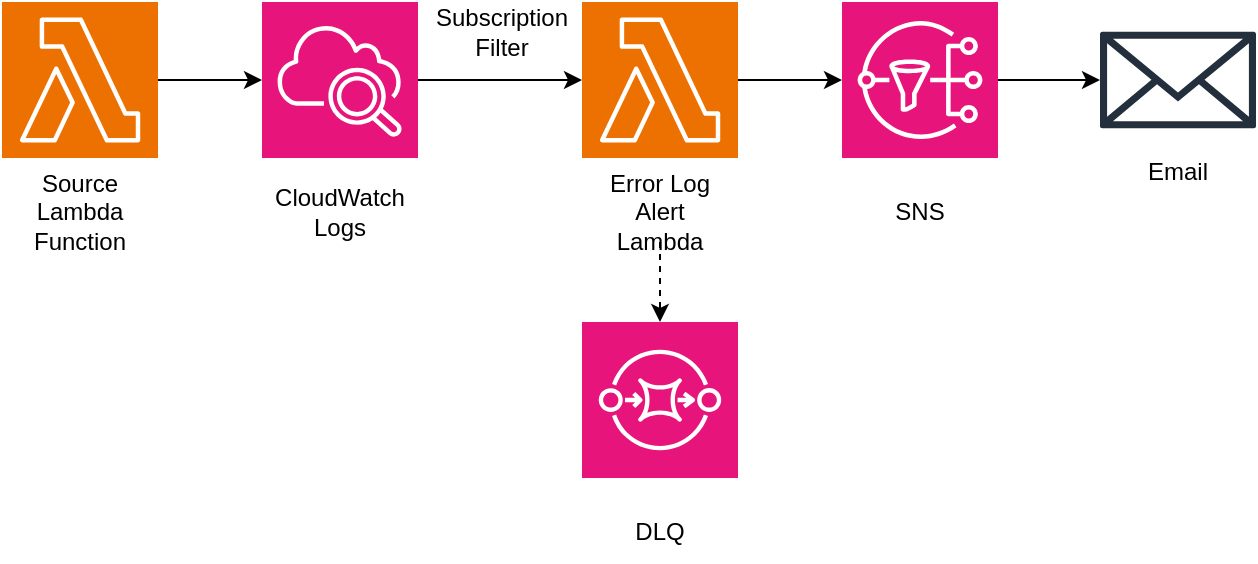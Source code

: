<mxfile version="28.1.1">
  <diagram name="Page-1" id="gptOwjVkdoc_sKxhtvTy">
    <mxGraphModel dx="786" dy="463" grid="1" gridSize="10" guides="1" tooltips="1" connect="1" arrows="1" fold="1" page="1" pageScale="1" pageWidth="850" pageHeight="1100" background="#ffffff" math="0" shadow="0">
      <root>
        <mxCell id="0" />
        <mxCell id="1" parent="0" />
        <mxCell id="UnQfhvjD0wVv282J1wgS-10" value="" style="edgeStyle=orthogonalEdgeStyle;rounded=0;orthogonalLoop=1;jettySize=auto;html=1;" parent="1" source="UnQfhvjD0wVv282J1wgS-1" target="UnQfhvjD0wVv282J1wgS-3" edge="1">
          <mxGeometry relative="1" as="geometry" />
        </mxCell>
        <mxCell id="UnQfhvjD0wVv282J1wgS-1" value="" style="sketch=0;points=[[0,0,0],[0.25,0,0],[0.5,0,0],[0.75,0,0],[1,0,0],[0,1,0],[0.25,1,0],[0.5,1,0],[0.75,1,0],[1,1,0],[0,0.25,0],[0,0.5,0],[0,0.75,0],[1,0.25,0],[1,0.5,0],[1,0.75,0]];outlineConnect=0;fontColor=#232F3E;fillColor=#ED7100;strokeColor=#ffffff;dashed=0;verticalLabelPosition=bottom;verticalAlign=top;align=center;html=1;fontSize=12;fontStyle=0;aspect=fixed;shape=mxgraph.aws4.resourceIcon;resIcon=mxgraph.aws4.lambda;" parent="1" vertex="1">
          <mxGeometry x="100" y="200" width="78" height="78" as="geometry" />
        </mxCell>
        <mxCell id="UnQfhvjD0wVv282J1wgS-11" value="" style="edgeStyle=orthogonalEdgeStyle;rounded=0;orthogonalLoop=1;jettySize=auto;html=1;" parent="1" source="UnQfhvjD0wVv282J1wgS-3" target="UnQfhvjD0wVv282J1wgS-4" edge="1">
          <mxGeometry relative="1" as="geometry" />
        </mxCell>
        <mxCell id="UnQfhvjD0wVv282J1wgS-3" value="" style="sketch=0;points=[[0,0,0],[0.25,0,0],[0.5,0,0],[0.75,0,0],[1,0,0],[0,1,0],[0.25,1,0],[0.5,1,0],[0.75,1,0],[1,1,0],[0,0.25,0],[0,0.5,0],[0,0.75,0],[1,0.25,0],[1,0.5,0],[1,0.75,0]];points=[[0,0,0],[0.25,0,0],[0.5,0,0],[0.75,0,0],[1,0,0],[0,1,0],[0.25,1,0],[0.5,1,0],[0.75,1,0],[1,1,0],[0,0.25,0],[0,0.5,0],[0,0.75,0],[1,0.25,0],[1,0.5,0],[1,0.75,0]];outlineConnect=0;fontColor=#232F3E;fillColor=#E7157B;strokeColor=#ffffff;dashed=0;verticalLabelPosition=bottom;verticalAlign=top;align=center;html=1;fontSize=12;fontStyle=0;aspect=fixed;shape=mxgraph.aws4.resourceIcon;resIcon=mxgraph.aws4.cloudwatch_2;" parent="1" vertex="1">
          <mxGeometry x="230" y="200" width="78" height="78" as="geometry" />
        </mxCell>
        <mxCell id="UnQfhvjD0wVv282J1wgS-12" value="" style="edgeStyle=orthogonalEdgeStyle;rounded=0;orthogonalLoop=1;jettySize=auto;html=1;" parent="1" source="UnQfhvjD0wVv282J1wgS-4" target="UnQfhvjD0wVv282J1wgS-6" edge="1">
          <mxGeometry relative="1" as="geometry" />
        </mxCell>
        <mxCell id="UnQfhvjD0wVv282J1wgS-4" value="" style="sketch=0;points=[[0,0,0],[0.25,0,0],[0.5,0,0],[0.75,0,0],[1,0,0],[0,1,0],[0.25,1,0],[0.5,1,0],[0.75,1,0],[1,1,0],[0,0.25,0],[0,0.5,0],[0,0.75,0],[1,0.25,0],[1,0.5,0],[1,0.75,0]];outlineConnect=0;fontColor=#232F3E;fillColor=#ED7100;strokeColor=#ffffff;dashed=0;verticalLabelPosition=bottom;verticalAlign=top;align=center;html=1;fontSize=12;fontStyle=0;aspect=fixed;shape=mxgraph.aws4.resourceIcon;resIcon=mxgraph.aws4.lambda;" parent="1" vertex="1">
          <mxGeometry x="390" y="200" width="78" height="78" as="geometry" />
        </mxCell>
        <mxCell id="UnQfhvjD0wVv282J1wgS-5" value="" style="sketch=0;points=[[0,0,0],[0.25,0,0],[0.5,0,0],[0.75,0,0],[1,0,0],[0,1,0],[0.25,1,0],[0.5,1,0],[0.75,1,0],[1,1,0],[0,0.25,0],[0,0.5,0],[0,0.75,0],[1,0.25,0],[1,0.5,0],[1,0.75,0]];outlineConnect=0;fontColor=#232F3E;fillColor=#E7157B;strokeColor=#ffffff;dashed=0;verticalLabelPosition=bottom;verticalAlign=top;align=center;html=1;fontSize=12;fontStyle=0;aspect=fixed;shape=mxgraph.aws4.resourceIcon;resIcon=mxgraph.aws4.sqs;" parent="1" vertex="1">
          <mxGeometry x="390" y="360" width="78" height="78" as="geometry" />
        </mxCell>
        <mxCell id="UnQfhvjD0wVv282J1wgS-13" value="" style="edgeStyle=orthogonalEdgeStyle;rounded=0;orthogonalLoop=1;jettySize=auto;html=1;" parent="1" source="UnQfhvjD0wVv282J1wgS-6" target="UnQfhvjD0wVv282J1wgS-9" edge="1">
          <mxGeometry relative="1" as="geometry" />
        </mxCell>
        <mxCell id="UnQfhvjD0wVv282J1wgS-6" value="" style="sketch=0;points=[[0,0,0],[0.25,0,0],[0.5,0,0],[0.75,0,0],[1,0,0],[0,1,0],[0.25,1,0],[0.5,1,0],[0.75,1,0],[1,1,0],[0,0.25,0],[0,0.5,0],[0,0.75,0],[1,0.25,0],[1,0.5,0],[1,0.75,0]];outlineConnect=0;fontColor=#232F3E;fillColor=#E7157B;strokeColor=#ffffff;dashed=0;verticalLabelPosition=bottom;verticalAlign=top;align=center;html=1;fontSize=12;fontStyle=0;aspect=fixed;shape=mxgraph.aws4.resourceIcon;resIcon=mxgraph.aws4.sns;" parent="1" vertex="1">
          <mxGeometry x="520" y="200" width="78" height="78" as="geometry" />
        </mxCell>
        <mxCell id="UnQfhvjD0wVv282J1wgS-9" value="" style="sketch=0;outlineConnect=0;fontColor=#232F3E;gradientColor=none;fillColor=#232F3D;strokeColor=none;dashed=0;verticalLabelPosition=bottom;verticalAlign=top;align=center;html=1;fontSize=12;fontStyle=0;aspect=fixed;pointerEvents=1;shape=mxgraph.aws4.email_2;" parent="1" vertex="1">
          <mxGeometry x="649" y="214.5" width="78" height="49" as="geometry" />
        </mxCell>
        <mxCell id="UnQfhvjD0wVv282J1wgS-17" value="" style="edgeStyle=orthogonalEdgeStyle;rounded=0;orthogonalLoop=1;jettySize=auto;html=1;dashed=1;" parent="1" source="UnQfhvjD0wVv282J1wgS-15" target="UnQfhvjD0wVv282J1wgS-5" edge="1">
          <mxGeometry relative="1" as="geometry" />
        </mxCell>
        <mxCell id="UnQfhvjD0wVv282J1wgS-15" value="Error Log Alert Lambda" style="text;html=1;align=center;verticalAlign=middle;whiteSpace=wrap;rounded=0;" parent="1" vertex="1">
          <mxGeometry x="399" y="290" width="60" height="30" as="geometry" />
        </mxCell>
        <mxCell id="UnQfhvjD0wVv282J1wgS-16" value="Source Lambda Function" style="text;html=1;align=center;verticalAlign=middle;whiteSpace=wrap;rounded=0;" parent="1" vertex="1">
          <mxGeometry x="109" y="290" width="60" height="30" as="geometry" />
        </mxCell>
        <mxCell id="UnQfhvjD0wVv282J1wgS-18" value="CloudWatch Logs" style="text;html=1;align=center;verticalAlign=middle;whiteSpace=wrap;rounded=0;" parent="1" vertex="1">
          <mxGeometry x="239" y="290" width="60" height="30" as="geometry" />
        </mxCell>
        <mxCell id="UnQfhvjD0wVv282J1wgS-20" value="SNS" style="text;html=1;align=center;verticalAlign=middle;whiteSpace=wrap;rounded=0;" parent="1" vertex="1">
          <mxGeometry x="529" y="290" width="60" height="30" as="geometry" />
        </mxCell>
        <mxCell id="UnQfhvjD0wVv282J1wgS-21" value="Email" style="text;html=1;align=center;verticalAlign=middle;whiteSpace=wrap;rounded=0;" parent="1" vertex="1">
          <mxGeometry x="658" y="270" width="60" height="30" as="geometry" />
        </mxCell>
        <mxCell id="UnQfhvjD0wVv282J1wgS-22" value="DLQ" style="text;html=1;align=center;verticalAlign=middle;whiteSpace=wrap;rounded=0;" parent="1" vertex="1">
          <mxGeometry x="399" y="450" width="60" height="30" as="geometry" />
        </mxCell>
        <mxCell id="UnQfhvjD0wVv282J1wgS-23" value="Subscription Filter" style="text;html=1;align=center;verticalAlign=middle;whiteSpace=wrap;rounded=0;" parent="1" vertex="1">
          <mxGeometry x="320" y="200" width="60" height="30" as="geometry" />
        </mxCell>
      </root>
    </mxGraphModel>
  </diagram>
</mxfile>
